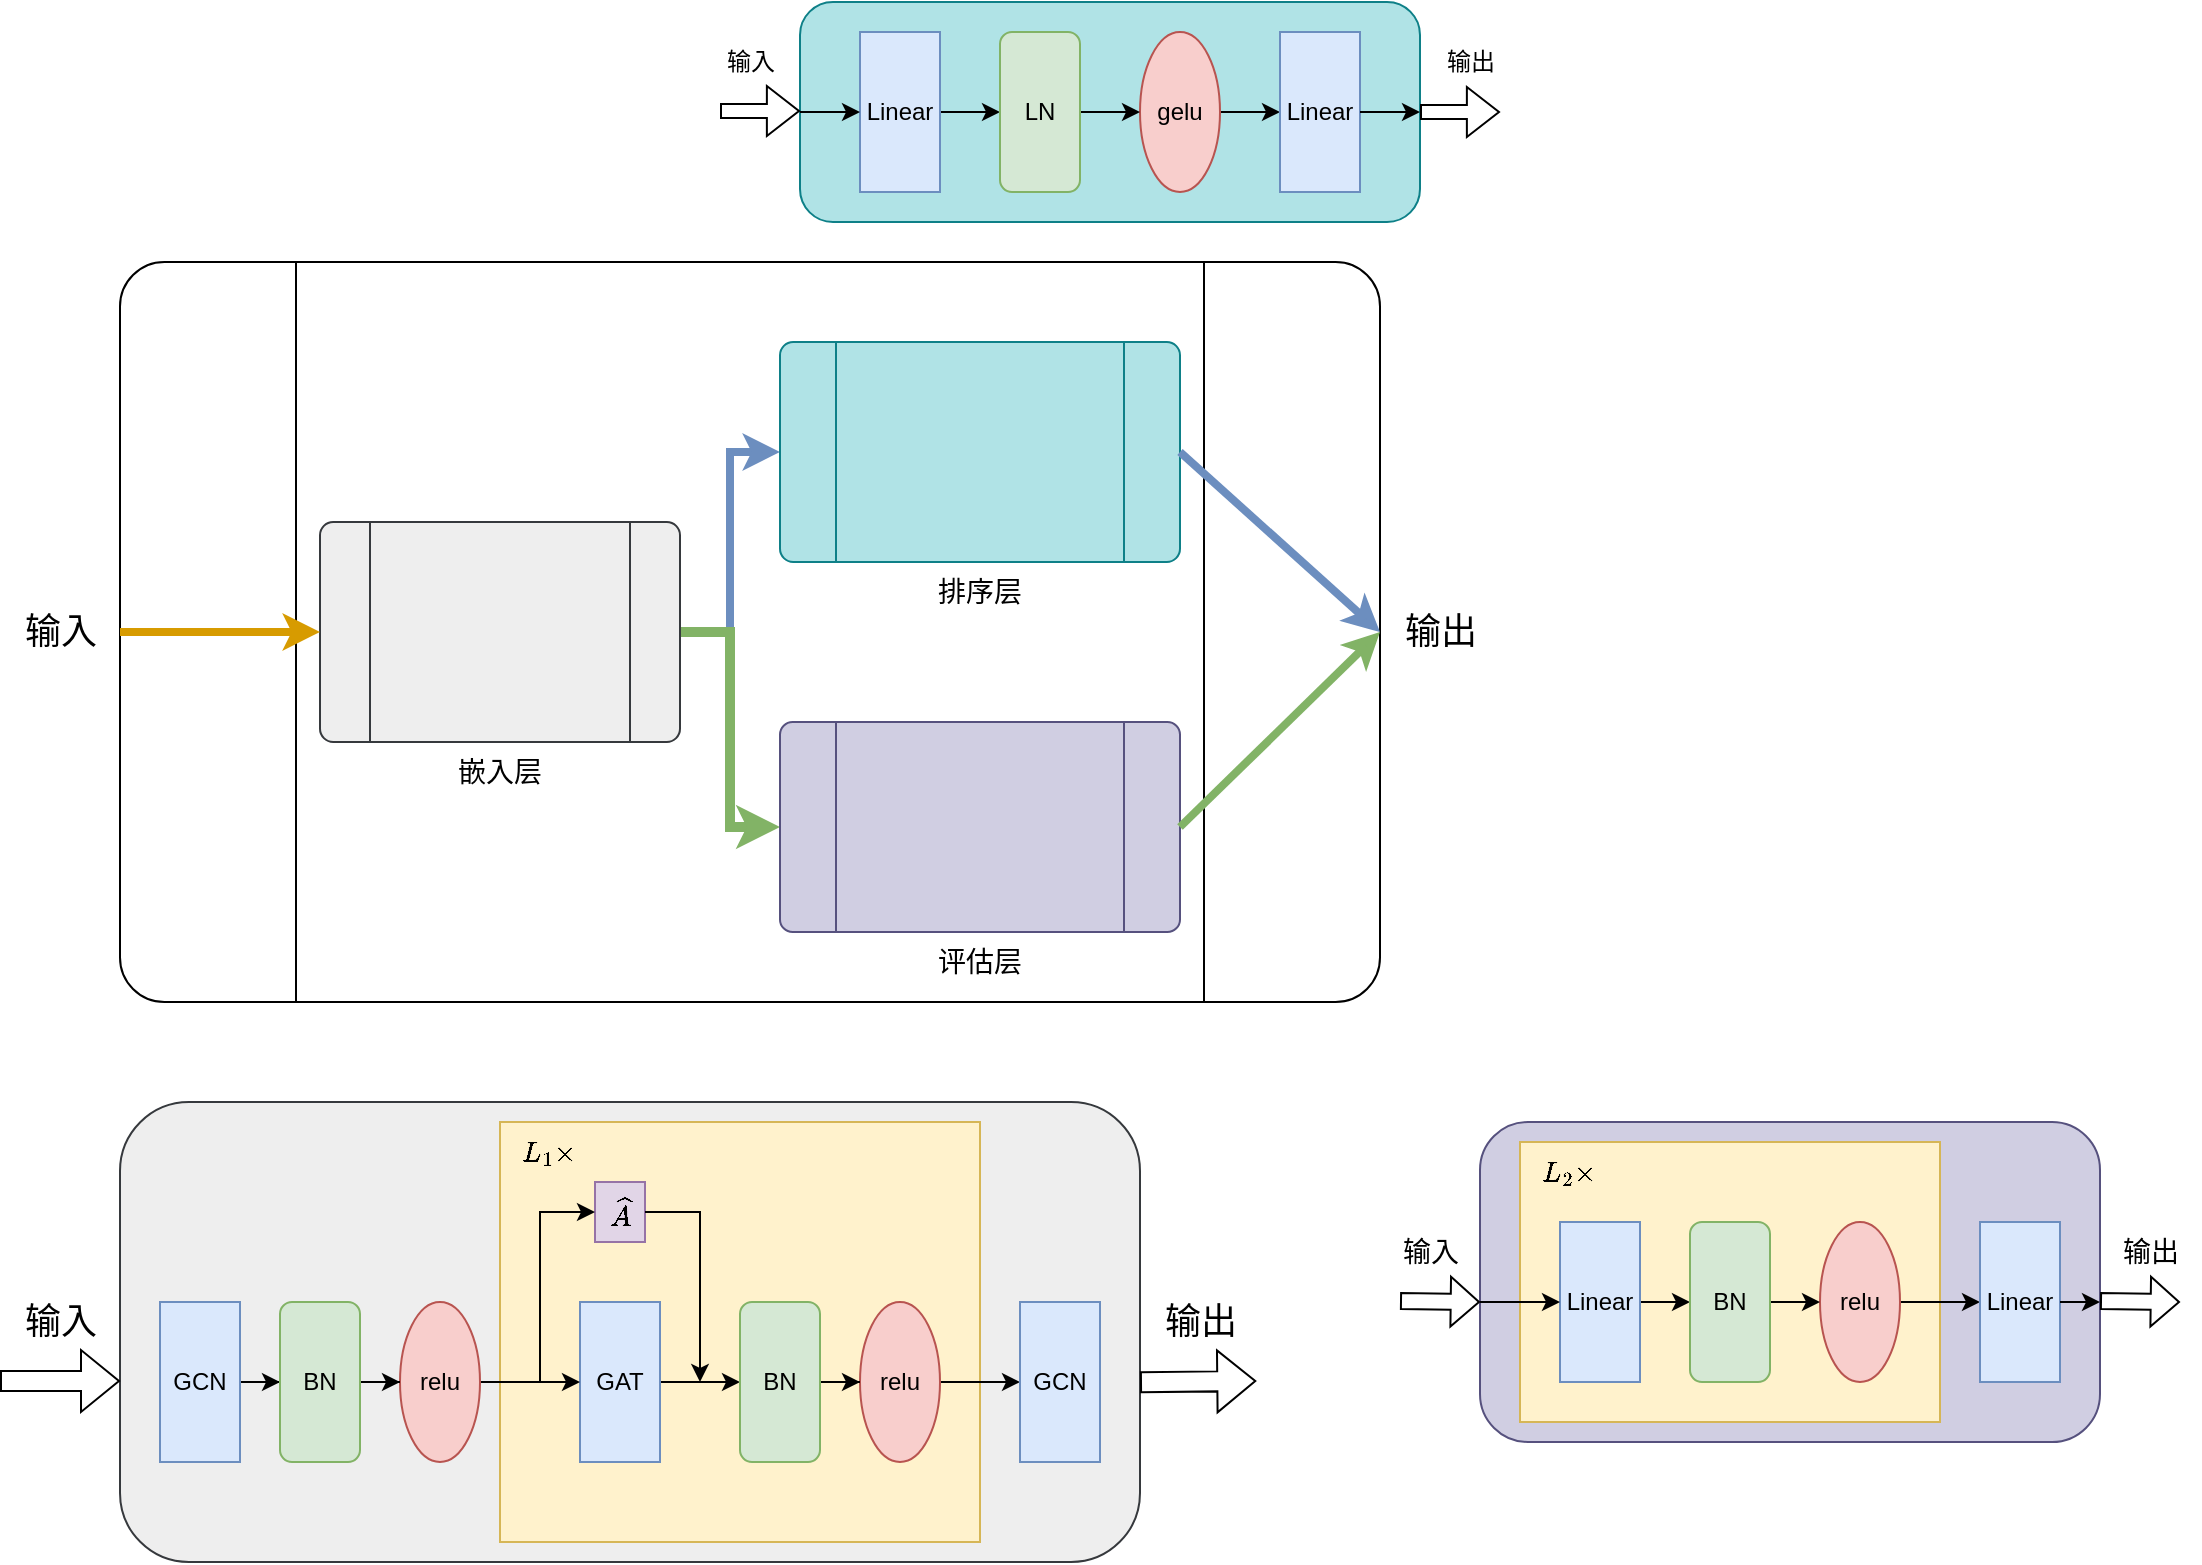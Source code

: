 <mxfile version="21.6.8" type="device">
  <diagram name="Page-1" id="bHb9pw4INFyl-OV4UC9b">
    <mxGraphModel dx="1194" dy="824" grid="1" gridSize="10" guides="1" tooltips="1" connect="1" arrows="1" fold="1" page="1" pageScale="1" pageWidth="850" pageHeight="1100" math="1" shadow="0">
      <root>
        <mxCell id="0" />
        <mxCell id="1" parent="0" />
        <mxCell id="e-ZmnsdkXUoJuJWoM4DM-29" value="" style="rounded=1;whiteSpace=wrap;html=1;fillColor=#eeeeee;strokeColor=#36393d;" vertex="1" parent="1">
          <mxGeometry x="100" y="650" width="510" height="230" as="geometry" />
        </mxCell>
        <mxCell id="e-ZmnsdkXUoJuJWoM4DM-30" value="" style="rounded=0;whiteSpace=wrap;html=1;fillColor=#fff2cc;strokeColor=#d6b656;" vertex="1" parent="1">
          <mxGeometry x="290" y="660" width="240" height="210" as="geometry" />
        </mxCell>
        <mxCell id="e-ZmnsdkXUoJuJWoM4DM-31" value="" style="edgeStyle=orthogonalEdgeStyle;rounded=0;orthogonalLoop=1;jettySize=auto;html=1;" edge="1" parent="1" source="e-ZmnsdkXUoJuJWoM4DM-32" target="e-ZmnsdkXUoJuJWoM4DM-39">
          <mxGeometry relative="1" as="geometry" />
        </mxCell>
        <mxCell id="e-ZmnsdkXUoJuJWoM4DM-32" value="GAT" style="rounded=0;whiteSpace=wrap;html=1;fillColor=#dae8fc;strokeColor=#6c8ebf;" vertex="1" parent="1">
          <mxGeometry x="330" y="750" width="40" height="80" as="geometry" />
        </mxCell>
        <mxCell id="e-ZmnsdkXUoJuJWoM4DM-33" value="" style="edgeStyle=orthogonalEdgeStyle;rounded=0;orthogonalLoop=1;jettySize=auto;html=1;" edge="1" parent="1" source="e-ZmnsdkXUoJuJWoM4DM-34" target="e-ZmnsdkXUoJuJWoM4DM-40">
          <mxGeometry relative="1" as="geometry" />
        </mxCell>
        <mxCell id="e-ZmnsdkXUoJuJWoM4DM-34" value="relu" style="ellipse;whiteSpace=wrap;html=1;fillColor=#f8cecc;strokeColor=#b85450;" vertex="1" parent="1">
          <mxGeometry x="470" y="750" width="40" height="80" as="geometry" />
        </mxCell>
        <mxCell id="e-ZmnsdkXUoJuJWoM4DM-35" value="" style="edgeStyle=orthogonalEdgeStyle;rounded=0;orthogonalLoop=1;jettySize=auto;html=1;" edge="1" parent="1" source="e-ZmnsdkXUoJuJWoM4DM-36" target="e-ZmnsdkXUoJuJWoM4DM-46">
          <mxGeometry relative="1" as="geometry" />
        </mxCell>
        <mxCell id="e-ZmnsdkXUoJuJWoM4DM-36" value="GCN" style="rounded=0;whiteSpace=wrap;html=1;fillColor=#dae8fc;strokeColor=#6c8ebf;" vertex="1" parent="1">
          <mxGeometry x="120" y="750" width="40" height="80" as="geometry" />
        </mxCell>
        <mxCell id="e-ZmnsdkXUoJuJWoM4DM-37" value="`\hat{A}`" style="text;html=1;strokeColor=#9673a6;fillColor=#e1d5e7;align=center;verticalAlign=middle;whiteSpace=wrap;rounded=0;" vertex="1" parent="1">
          <mxGeometry x="337.5" y="690" width="25" height="30" as="geometry" />
        </mxCell>
        <mxCell id="e-ZmnsdkXUoJuJWoM4DM-38" value="" style="edgeStyle=orthogonalEdgeStyle;rounded=0;orthogonalLoop=1;jettySize=auto;html=1;" edge="1" parent="1" source="e-ZmnsdkXUoJuJWoM4DM-39" target="e-ZmnsdkXUoJuJWoM4DM-34">
          <mxGeometry relative="1" as="geometry" />
        </mxCell>
        <mxCell id="e-ZmnsdkXUoJuJWoM4DM-39" value="BN" style="rounded=1;whiteSpace=wrap;html=1;fillColor=#d5e8d4;strokeColor=#82b366;" vertex="1" parent="1">
          <mxGeometry x="410" y="750" width="40" height="80" as="geometry" />
        </mxCell>
        <mxCell id="e-ZmnsdkXUoJuJWoM4DM-40" value="GCN" style="rounded=0;whiteSpace=wrap;html=1;fillColor=#dae8fc;strokeColor=#6c8ebf;" vertex="1" parent="1">
          <mxGeometry x="550" y="750" width="40" height="80" as="geometry" />
        </mxCell>
        <mxCell id="e-ZmnsdkXUoJuJWoM4DM-41" value="" style="endArrow=classic;html=1;rounded=0;entryX=0;entryY=0.5;entryDx=0;entryDy=0;" edge="1" parent="1" target="e-ZmnsdkXUoJuJWoM4DM-37">
          <mxGeometry width="50" height="50" relative="1" as="geometry">
            <mxPoint x="310" y="790" as="sourcePoint" />
            <mxPoint x="460" y="830" as="targetPoint" />
            <Array as="points">
              <mxPoint x="310" y="705" />
            </Array>
          </mxGeometry>
        </mxCell>
        <mxCell id="e-ZmnsdkXUoJuJWoM4DM-42" value="" style="endArrow=classic;html=1;rounded=0;exitX=1;exitY=0.5;exitDx=0;exitDy=0;" edge="1" parent="1" source="e-ZmnsdkXUoJuJWoM4DM-37">
          <mxGeometry width="50" height="50" relative="1" as="geometry">
            <mxPoint x="410" y="880" as="sourcePoint" />
            <mxPoint x="390" y="790" as="targetPoint" />
            <Array as="points">
              <mxPoint x="390" y="705" />
            </Array>
          </mxGeometry>
        </mxCell>
        <mxCell id="e-ZmnsdkXUoJuJWoM4DM-43" value="" style="edgeStyle=orthogonalEdgeStyle;rounded=0;orthogonalLoop=1;jettySize=auto;html=1;" edge="1" parent="1" source="e-ZmnsdkXUoJuJWoM4DM-44" target="e-ZmnsdkXUoJuJWoM4DM-32">
          <mxGeometry relative="1" as="geometry" />
        </mxCell>
        <mxCell id="e-ZmnsdkXUoJuJWoM4DM-44" value="relu" style="ellipse;whiteSpace=wrap;html=1;fillColor=#f8cecc;strokeColor=#b85450;" vertex="1" parent="1">
          <mxGeometry x="240" y="750" width="40" height="80" as="geometry" />
        </mxCell>
        <mxCell id="e-ZmnsdkXUoJuJWoM4DM-45" value="" style="edgeStyle=orthogonalEdgeStyle;rounded=0;orthogonalLoop=1;jettySize=auto;html=1;" edge="1" parent="1" source="e-ZmnsdkXUoJuJWoM4DM-46" target="e-ZmnsdkXUoJuJWoM4DM-44">
          <mxGeometry relative="1" as="geometry" />
        </mxCell>
        <mxCell id="e-ZmnsdkXUoJuJWoM4DM-46" value="BN" style="rounded=1;whiteSpace=wrap;html=1;fillColor=#d5e8d4;strokeColor=#82b366;" vertex="1" parent="1">
          <mxGeometry x="180" y="750" width="40" height="80" as="geometry" />
        </mxCell>
        <mxCell id="e-ZmnsdkXUoJuJWoM4DM-47" value="`L_1 \times`" style="text;html=1;strokeColor=none;fillColor=none;align=center;verticalAlign=middle;whiteSpace=wrap;rounded=0;" vertex="1" parent="1">
          <mxGeometry x="300" y="660" width="30" height="30" as="geometry" />
        </mxCell>
        <mxCell id="e-ZmnsdkXUoJuJWoM4DM-48" value="" style="shape=flexArrow;endArrow=classic;html=1;rounded=0;" edge="1" parent="1">
          <mxGeometry width="50" height="50" relative="1" as="geometry">
            <mxPoint x="40" y="789.5" as="sourcePoint" />
            <mxPoint x="100" y="789.5" as="targetPoint" />
          </mxGeometry>
        </mxCell>
        <mxCell id="e-ZmnsdkXUoJuJWoM4DM-49" value="" style="shape=flexArrow;endArrow=classic;html=1;rounded=0;exitX=1.003;exitY=0.609;exitDx=0;exitDy=0;exitPerimeter=0;" edge="1" parent="1">
          <mxGeometry width="50" height="50" relative="1" as="geometry">
            <mxPoint x="610" y="790.07" as="sourcePoint" />
            <mxPoint x="668.14" y="789.5" as="targetPoint" />
          </mxGeometry>
        </mxCell>
        <mxCell id="e-ZmnsdkXUoJuJWoM4DM-50" value="&lt;font style=&quot;font-size: 18px;&quot;&gt;输入&lt;/font&gt;" style="text;html=1;align=center;verticalAlign=middle;resizable=0;points=[];autosize=1;strokeColor=none;fillColor=none;" vertex="1" parent="1">
          <mxGeometry x="40" y="740" width="60" height="40" as="geometry" />
        </mxCell>
        <mxCell id="e-ZmnsdkXUoJuJWoM4DM-51" value="&lt;font style=&quot;font-size: 18px;&quot;&gt;输出&lt;/font&gt;" style="text;html=1;align=center;verticalAlign=middle;resizable=0;points=[];autosize=1;strokeColor=none;fillColor=none;" vertex="1" parent="1">
          <mxGeometry x="610" y="740" width="60" height="40" as="geometry" />
        </mxCell>
        <mxCell id="e-ZmnsdkXUoJuJWoM4DM-52" value="" style="rounded=1;whiteSpace=wrap;html=1;fillColor=#d0cee2;strokeColor=#56517e;" vertex="1" parent="1">
          <mxGeometry x="780" y="660" width="310" height="160" as="geometry" />
        </mxCell>
        <mxCell id="e-ZmnsdkXUoJuJWoM4DM-53" value="" style="rounded=0;whiteSpace=wrap;html=1;fillColor=#fff2cc;strokeColor=#d6b656;" vertex="1" parent="1">
          <mxGeometry x="800" y="670" width="210" height="140" as="geometry" />
        </mxCell>
        <mxCell id="e-ZmnsdkXUoJuJWoM4DM-54" value="" style="edgeStyle=orthogonalEdgeStyle;rounded=0;orthogonalLoop=1;jettySize=auto;html=1;" edge="1" parent="1" source="e-ZmnsdkXUoJuJWoM4DM-55" target="e-ZmnsdkXUoJuJWoM4DM-59">
          <mxGeometry relative="1" as="geometry" />
        </mxCell>
        <mxCell id="e-ZmnsdkXUoJuJWoM4DM-55" value="Linear" style="rounded=0;whiteSpace=wrap;html=1;fillColor=#dae8fc;strokeColor=#6c8ebf;" vertex="1" parent="1">
          <mxGeometry x="820" y="710" width="40" height="80" as="geometry" />
        </mxCell>
        <mxCell id="e-ZmnsdkXUoJuJWoM4DM-56" value="" style="edgeStyle=orthogonalEdgeStyle;rounded=0;orthogonalLoop=1;jettySize=auto;html=1;" edge="1" parent="1" source="e-ZmnsdkXUoJuJWoM4DM-57" target="e-ZmnsdkXUoJuJWoM4DM-60">
          <mxGeometry relative="1" as="geometry" />
        </mxCell>
        <mxCell id="e-ZmnsdkXUoJuJWoM4DM-57" value="relu" style="ellipse;whiteSpace=wrap;html=1;fillColor=#f8cecc;strokeColor=#b85450;" vertex="1" parent="1">
          <mxGeometry x="950" y="710" width="40" height="80" as="geometry" />
        </mxCell>
        <mxCell id="e-ZmnsdkXUoJuJWoM4DM-58" value="" style="edgeStyle=orthogonalEdgeStyle;rounded=0;orthogonalLoop=1;jettySize=auto;html=1;" edge="1" parent="1" source="e-ZmnsdkXUoJuJWoM4DM-59" target="e-ZmnsdkXUoJuJWoM4DM-57">
          <mxGeometry relative="1" as="geometry" />
        </mxCell>
        <mxCell id="e-ZmnsdkXUoJuJWoM4DM-59" value="BN" style="rounded=1;whiteSpace=wrap;html=1;fillColor=#d5e8d4;strokeColor=#82b366;" vertex="1" parent="1">
          <mxGeometry x="885" y="710" width="40" height="80" as="geometry" />
        </mxCell>
        <mxCell id="e-ZmnsdkXUoJuJWoM4DM-60" value="Linear" style="rounded=0;whiteSpace=wrap;html=1;fillColor=#dae8fc;strokeColor=#6c8ebf;" vertex="1" parent="1">
          <mxGeometry x="1030" y="710" width="40" height="80" as="geometry" />
        </mxCell>
        <mxCell id="e-ZmnsdkXUoJuJWoM4DM-61" value="`L_2 \times`" style="text;html=1;strokeColor=none;fillColor=none;align=center;verticalAlign=middle;whiteSpace=wrap;rounded=0;" vertex="1" parent="1">
          <mxGeometry x="810" y="670" width="30" height="30" as="geometry" />
        </mxCell>
        <mxCell id="e-ZmnsdkXUoJuJWoM4DM-62" value="" style="endArrow=classic;html=1;rounded=0;exitX=1;exitY=0.5;exitDx=0;exitDy=0;entryX=1;entryY=0.5;entryDx=0;entryDy=0;" edge="1" parent="1" source="e-ZmnsdkXUoJuJWoM4DM-60">
          <mxGeometry width="50" height="50" relative="1" as="geometry">
            <mxPoint x="600" y="750" as="sourcePoint" />
            <mxPoint x="1090" y="750" as="targetPoint" />
          </mxGeometry>
        </mxCell>
        <mxCell id="e-ZmnsdkXUoJuJWoM4DM-63" value="" style="endArrow=classic;html=1;rounded=0;entryX=0;entryY=0.5;entryDx=0;entryDy=0;" edge="1" parent="1" target="e-ZmnsdkXUoJuJWoM4DM-55">
          <mxGeometry width="50" height="50" relative="1" as="geometry">
            <mxPoint x="780" y="750" as="sourcePoint" />
            <mxPoint x="650" y="700" as="targetPoint" />
          </mxGeometry>
        </mxCell>
        <mxCell id="e-ZmnsdkXUoJuJWoM4DM-64" value="" style="shape=flexArrow;endArrow=classic;html=1;rounded=0;width=8;endSize=4.38;endWidth=16;" edge="1" parent="1">
          <mxGeometry width="50" height="50" relative="1" as="geometry">
            <mxPoint x="1090" y="749.5" as="sourcePoint" />
            <mxPoint x="1130" y="750" as="targetPoint" />
          </mxGeometry>
        </mxCell>
        <mxCell id="e-ZmnsdkXUoJuJWoM4DM-65" value="&lt;font style=&quot;font-size: 14px;&quot;&gt;输入&lt;/font&gt;" style="text;html=1;align=center;verticalAlign=middle;resizable=0;points=[];autosize=1;strokeColor=none;fillColor=none;" vertex="1" parent="1">
          <mxGeometry x="730" y="710" width="50" height="30" as="geometry" />
        </mxCell>
        <mxCell id="e-ZmnsdkXUoJuJWoM4DM-66" value="&lt;font style=&quot;font-size: 14px;&quot;&gt;输出&lt;/font&gt;" style="text;html=1;align=center;verticalAlign=middle;resizable=0;points=[];autosize=1;strokeColor=none;fillColor=none;" vertex="1" parent="1">
          <mxGeometry x="1090" y="710" width="50" height="30" as="geometry" />
        </mxCell>
        <mxCell id="e-ZmnsdkXUoJuJWoM4DM-67" value="" style="shape=flexArrow;endArrow=classic;html=1;rounded=0;width=8;endSize=4.38;endWidth=16;" edge="1" parent="1">
          <mxGeometry width="50" height="50" relative="1" as="geometry">
            <mxPoint x="740" y="749.5" as="sourcePoint" />
            <mxPoint x="780" y="750" as="targetPoint" />
          </mxGeometry>
        </mxCell>
        <mxCell id="e-ZmnsdkXUoJuJWoM4DM-68" value="" style="rounded=1;whiteSpace=wrap;html=1;fillColor=#b0e3e6;strokeColor=#0e8088;" vertex="1" parent="1">
          <mxGeometry x="440" y="100" width="310" height="110" as="geometry" />
        </mxCell>
        <mxCell id="e-ZmnsdkXUoJuJWoM4DM-69" value="" style="edgeStyle=orthogonalEdgeStyle;rounded=0;orthogonalLoop=1;jettySize=auto;html=1;" edge="1" parent="1" source="e-ZmnsdkXUoJuJWoM4DM-70" target="e-ZmnsdkXUoJuJWoM4DM-74">
          <mxGeometry relative="1" as="geometry" />
        </mxCell>
        <mxCell id="e-ZmnsdkXUoJuJWoM4DM-70" value="Linear" style="rounded=0;whiteSpace=wrap;html=1;fillColor=#dae8fc;strokeColor=#6c8ebf;" vertex="1" parent="1">
          <mxGeometry x="470" y="115" width="40" height="80" as="geometry" />
        </mxCell>
        <mxCell id="e-ZmnsdkXUoJuJWoM4DM-71" value="" style="edgeStyle=orthogonalEdgeStyle;rounded=0;orthogonalLoop=1;jettySize=auto;html=1;" edge="1" parent="1" source="e-ZmnsdkXUoJuJWoM4DM-72" target="e-ZmnsdkXUoJuJWoM4DM-75">
          <mxGeometry relative="1" as="geometry" />
        </mxCell>
        <mxCell id="e-ZmnsdkXUoJuJWoM4DM-72" value="gelu" style="ellipse;whiteSpace=wrap;html=1;fillColor=#f8cecc;strokeColor=#b85450;" vertex="1" parent="1">
          <mxGeometry x="610" y="115" width="40" height="80" as="geometry" />
        </mxCell>
        <mxCell id="e-ZmnsdkXUoJuJWoM4DM-73" value="" style="edgeStyle=orthogonalEdgeStyle;rounded=0;orthogonalLoop=1;jettySize=auto;html=1;" edge="1" parent="1" source="e-ZmnsdkXUoJuJWoM4DM-74" target="e-ZmnsdkXUoJuJWoM4DM-72">
          <mxGeometry relative="1" as="geometry" />
        </mxCell>
        <mxCell id="e-ZmnsdkXUoJuJWoM4DM-74" value="LN" style="rounded=1;whiteSpace=wrap;html=1;fillColor=#d5e8d4;strokeColor=#82b366;" vertex="1" parent="1">
          <mxGeometry x="540" y="115" width="40" height="80" as="geometry" />
        </mxCell>
        <mxCell id="e-ZmnsdkXUoJuJWoM4DM-75" value="Linear" style="rounded=0;whiteSpace=wrap;html=1;fillColor=#dae8fc;strokeColor=#6c8ebf;" vertex="1" parent="1">
          <mxGeometry x="680" y="115" width="40" height="80" as="geometry" />
        </mxCell>
        <mxCell id="e-ZmnsdkXUoJuJWoM4DM-76" value="" style="endArrow=classic;html=1;rounded=0;entryX=0;entryY=0.5;entryDx=0;entryDy=0;" edge="1" parent="1" target="e-ZmnsdkXUoJuJWoM4DM-70">
          <mxGeometry width="50" height="50" relative="1" as="geometry">
            <mxPoint x="440" y="155" as="sourcePoint" />
            <mxPoint x="370" y="395" as="targetPoint" />
          </mxGeometry>
        </mxCell>
        <mxCell id="e-ZmnsdkXUoJuJWoM4DM-77" value="" style="endArrow=classic;html=1;rounded=0;exitX=1;exitY=0.5;exitDx=0;exitDy=0;entryX=1;entryY=0.5;entryDx=0;entryDy=0;" edge="1" parent="1" source="e-ZmnsdkXUoJuJWoM4DM-75" target="e-ZmnsdkXUoJuJWoM4DM-68">
          <mxGeometry width="50" height="50" relative="1" as="geometry">
            <mxPoint x="320" y="445" as="sourcePoint" />
            <mxPoint x="370" y="395" as="targetPoint" />
          </mxGeometry>
        </mxCell>
        <mxCell id="e-ZmnsdkXUoJuJWoM4DM-78" value="" style="shape=flexArrow;endArrow=classic;html=1;rounded=0;width=7;endSize=5.02;endWidth=17;exitX=1;exitY=0.5;exitDx=0;exitDy=0;" edge="1" parent="1" source="e-ZmnsdkXUoJuJWoM4DM-68">
          <mxGeometry width="50" height="50" relative="1" as="geometry">
            <mxPoint x="750" y="154.5" as="sourcePoint" />
            <mxPoint x="790" y="155" as="targetPoint" />
          </mxGeometry>
        </mxCell>
        <mxCell id="e-ZmnsdkXUoJuJWoM4DM-79" value="&lt;font style=&quot;font-size: 12px;&quot;&gt;输入&lt;/font&gt;" style="text;html=1;align=center;verticalAlign=middle;resizable=0;points=[];autosize=1;strokeColor=none;fillColor=none;" vertex="1" parent="1">
          <mxGeometry x="390" y="115" width="50" height="30" as="geometry" />
        </mxCell>
        <mxCell id="e-ZmnsdkXUoJuJWoM4DM-80" value="&lt;font style=&quot;font-size: 12px;&quot;&gt;输出&lt;/font&gt;" style="text;html=1;align=center;verticalAlign=middle;resizable=0;points=[];autosize=1;strokeColor=none;fillColor=none;" vertex="1" parent="1">
          <mxGeometry x="750" y="115" width="50" height="30" as="geometry" />
        </mxCell>
        <mxCell id="e-ZmnsdkXUoJuJWoM4DM-81" value="" style="shape=flexArrow;endArrow=classic;html=1;rounded=0;width=7;endSize=5.02;endWidth=17;exitX=1;exitY=0.5;exitDx=0;exitDy=0;" edge="1" parent="1">
          <mxGeometry width="50" height="50" relative="1" as="geometry">
            <mxPoint x="400" y="154.5" as="sourcePoint" />
            <mxPoint x="440" y="154.5" as="targetPoint" />
          </mxGeometry>
        </mxCell>
        <mxCell id="e-ZmnsdkXUoJuJWoM4DM-82" value="" style="verticalLabelPosition=bottom;verticalAlign=top;html=1;shape=process;whiteSpace=wrap;rounded=1;size=0.14;arcSize=6;" vertex="1" parent="1">
          <mxGeometry x="100" y="230" width="630" height="370" as="geometry" />
        </mxCell>
        <mxCell id="e-ZmnsdkXUoJuJWoM4DM-83" value="" style="edgeStyle=orthogonalEdgeStyle;rounded=0;orthogonalLoop=1;jettySize=auto;html=1;fillColor=#dae8fc;strokeColor=#6c8ebf;strokeWidth=4;entryX=0;entryY=0.5;entryDx=0;entryDy=0;" edge="1" parent="1" source="e-ZmnsdkXUoJuJWoM4DM-85" target="e-ZmnsdkXUoJuJWoM4DM-86">
          <mxGeometry relative="1" as="geometry">
            <mxPoint x="410" y="200" as="targetPoint" />
            <Array as="points" />
          </mxGeometry>
        </mxCell>
        <mxCell id="e-ZmnsdkXUoJuJWoM4DM-84" style="edgeStyle=orthogonalEdgeStyle;rounded=0;orthogonalLoop=1;jettySize=auto;html=1;entryX=0;entryY=0.5;entryDx=0;entryDy=0;strokeWidth=5;fillColor=#d5e8d4;strokeColor=#82b366;" edge="1" parent="1" source="e-ZmnsdkXUoJuJWoM4DM-85" target="e-ZmnsdkXUoJuJWoM4DM-87">
          <mxGeometry relative="1" as="geometry" />
        </mxCell>
        <mxCell id="e-ZmnsdkXUoJuJWoM4DM-85" value="&lt;span style=&quot;font-size: 14px;&quot;&gt;嵌入层&lt;/span&gt;" style="verticalLabelPosition=bottom;verticalAlign=top;html=1;shape=process;whiteSpace=wrap;rounded=1;size=0.14;arcSize=6;fillColor=#eeeeee;strokeColor=#36393d;" vertex="1" parent="1">
          <mxGeometry x="200" y="360" width="180" height="110" as="geometry" />
        </mxCell>
        <mxCell id="e-ZmnsdkXUoJuJWoM4DM-86" value="&lt;font style=&quot;font-size: 14px;&quot;&gt;排序层&lt;/font&gt;" style="verticalLabelPosition=bottom;verticalAlign=top;html=1;shape=process;whiteSpace=wrap;rounded=1;size=0.14;arcSize=6;fillColor=#b0e3e6;strokeColor=#0e8088;" vertex="1" parent="1">
          <mxGeometry x="430" y="270" width="200" height="110" as="geometry" />
        </mxCell>
        <mxCell id="e-ZmnsdkXUoJuJWoM4DM-87" value="&lt;span style=&quot;font-size: 14px;&quot;&gt;评估层&lt;/span&gt;" style="verticalLabelPosition=bottom;verticalAlign=top;html=1;shape=process;whiteSpace=wrap;rounded=1;size=0.14;arcSize=6;fillColor=#d0cee2;strokeColor=#56517e;" vertex="1" parent="1">
          <mxGeometry x="430" y="460" width="200" height="105" as="geometry" />
        </mxCell>
        <mxCell id="e-ZmnsdkXUoJuJWoM4DM-88" value="" style="endArrow=classic;html=1;rounded=0;entryX=0;entryY=0.5;entryDx=0;entryDy=0;fillColor=#ffe6cc;strokeColor=#d79b00;strokeWidth=4;exitX=0;exitY=0.5;exitDx=0;exitDy=0;" edge="1" parent="1" source="e-ZmnsdkXUoJuJWoM4DM-82" target="e-ZmnsdkXUoJuJWoM4DM-85">
          <mxGeometry width="50" height="50" relative="1" as="geometry">
            <mxPoint x="120" y="426" as="sourcePoint" />
            <mxPoint x="60" y="395.62" as="targetPoint" />
          </mxGeometry>
        </mxCell>
        <mxCell id="e-ZmnsdkXUoJuJWoM4DM-89" value="" style="endArrow=classic;html=1;rounded=0;exitX=1;exitY=0.5;exitDx=0;exitDy=0;entryX=1;entryY=0.5;entryDx=0;entryDy=0;strokeWidth=4;fillColor=#dae8fc;strokeColor=#6c8ebf;" edge="1" parent="1" source="e-ZmnsdkXUoJuJWoM4DM-86" target="e-ZmnsdkXUoJuJWoM4DM-82">
          <mxGeometry width="50" height="50" relative="1" as="geometry">
            <mxPoint x="430" y="550.62" as="sourcePoint" />
            <mxPoint x="730" y="395.625" as="targetPoint" />
          </mxGeometry>
        </mxCell>
        <mxCell id="e-ZmnsdkXUoJuJWoM4DM-90" value="" style="endArrow=classic;html=1;rounded=0;exitX=1;exitY=0.5;exitDx=0;exitDy=0;entryX=1;entryY=0.5;entryDx=0;entryDy=0;strokeWidth=4;fillColor=#d5e8d4;strokeColor=#82b366;" edge="1" parent="1" source="e-ZmnsdkXUoJuJWoM4DM-87" target="e-ZmnsdkXUoJuJWoM4DM-82">
          <mxGeometry width="50" height="50" relative="1" as="geometry">
            <mxPoint x="480" y="450" as="sourcePoint" />
            <mxPoint x="530" y="400" as="targetPoint" />
          </mxGeometry>
        </mxCell>
        <mxCell id="e-ZmnsdkXUoJuJWoM4DM-91" value="&lt;font style=&quot;font-size: 18px;&quot;&gt;输入&lt;/font&gt;" style="text;html=1;align=center;verticalAlign=middle;resizable=0;points=[];autosize=1;strokeColor=none;fillColor=none;" vertex="1" parent="1">
          <mxGeometry x="40" y="395" width="60" height="40" as="geometry" />
        </mxCell>
        <mxCell id="e-ZmnsdkXUoJuJWoM4DM-92" value="&lt;font style=&quot;font-size: 18px;&quot;&gt;输出&lt;/font&gt;" style="text;html=1;align=center;verticalAlign=middle;resizable=0;points=[];autosize=1;strokeColor=none;fillColor=none;" vertex="1" parent="1">
          <mxGeometry x="730" y="395" width="60" height="40" as="geometry" />
        </mxCell>
      </root>
    </mxGraphModel>
  </diagram>
</mxfile>
